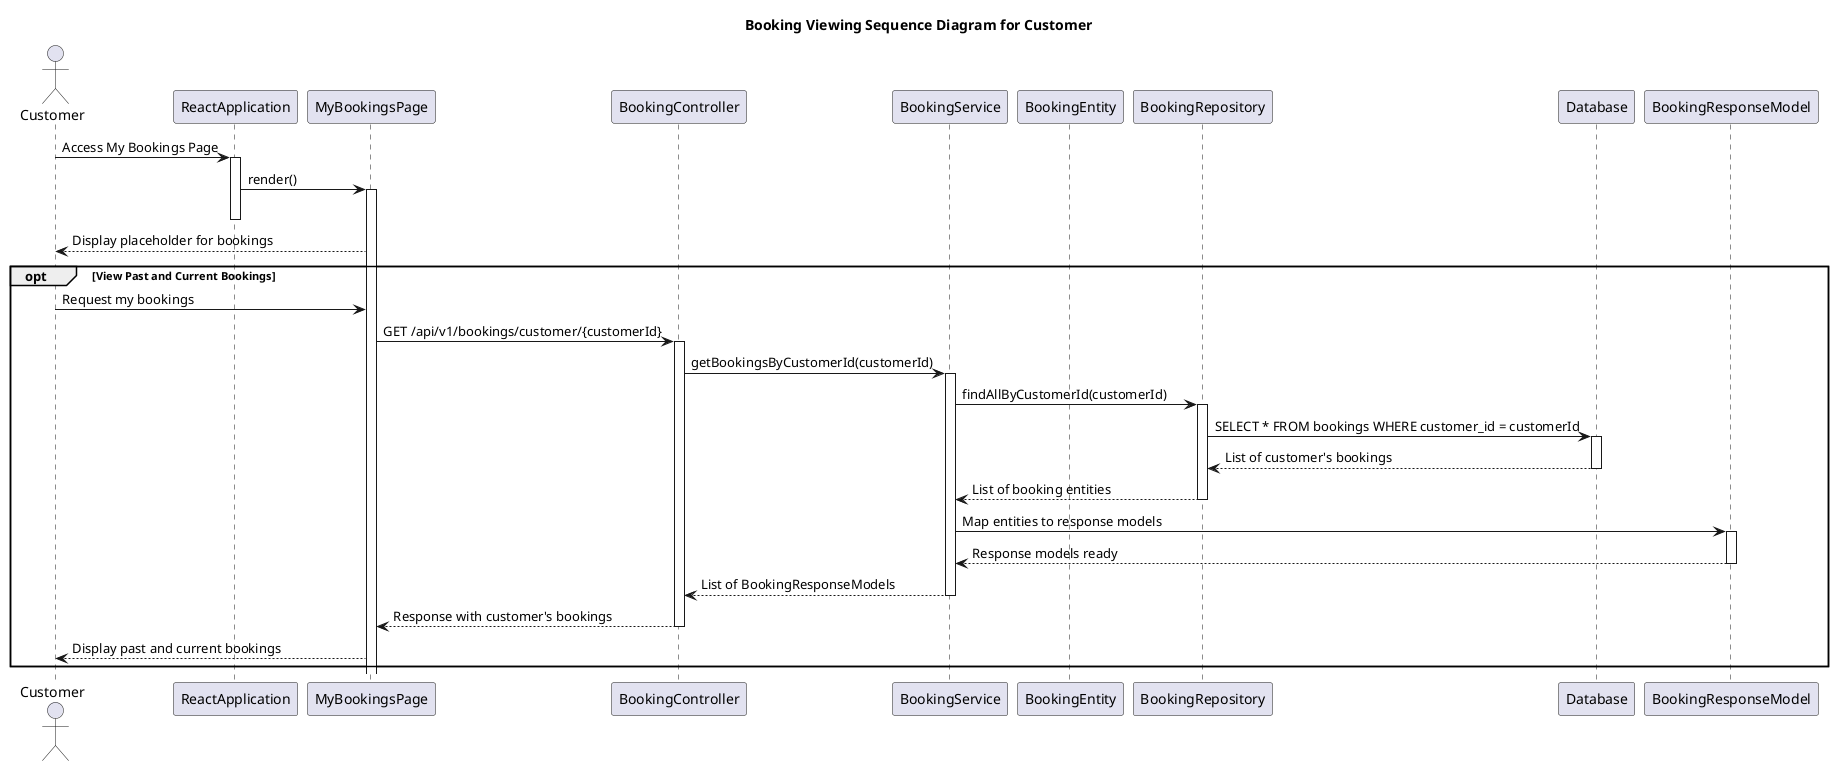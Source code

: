 @startuml
title Booking Viewing Sequence Diagram for Customer

actor Customer
participant ReactApplication
participant MyBookingsPage
participant BookingController
participant BookingService
participant BookingEntity
participant BookingRepository
participant Database
participant BookingResponseModel

Customer -> ReactApplication : Access My Bookings Page
activate ReactApplication

ReactApplication -> MyBookingsPage : render()
activate MyBookingsPage
deactivate ReactApplication

MyBookingsPage --> Customer : Display placeholder for bookings

opt View Past and Current Bookings
    Customer -> MyBookingsPage : Request my bookings
    MyBookingsPage -> BookingController : GET /api/v1/bookings/customer/{customerId}
    activate BookingController

    BookingController -> BookingService : getBookingsByCustomerId(customerId)
    activate BookingService

    BookingService -> BookingRepository : findAllByCustomerId(customerId)
    activate BookingRepository

    BookingRepository -> Database : SELECT * FROM bookings WHERE customer_id = customerId
    activate Database
    Database --> BookingRepository : List of customer's bookings
    deactivate Database

    BookingRepository --> BookingService : List of booking entities
    deactivate BookingRepository

    BookingService -> BookingResponseModel : Map entities to response models
    activate BookingResponseModel
    BookingResponseModel --> BookingService : Response models ready
    deactivate BookingResponseModel

    BookingService --> BookingController : List of BookingResponseModels
    deactivate BookingService

    BookingController --> MyBookingsPage : Response with customer's bookings
    deactivate BookingController

    MyBookingsPage --> Customer : Display past and current bookings
end

@enduml
